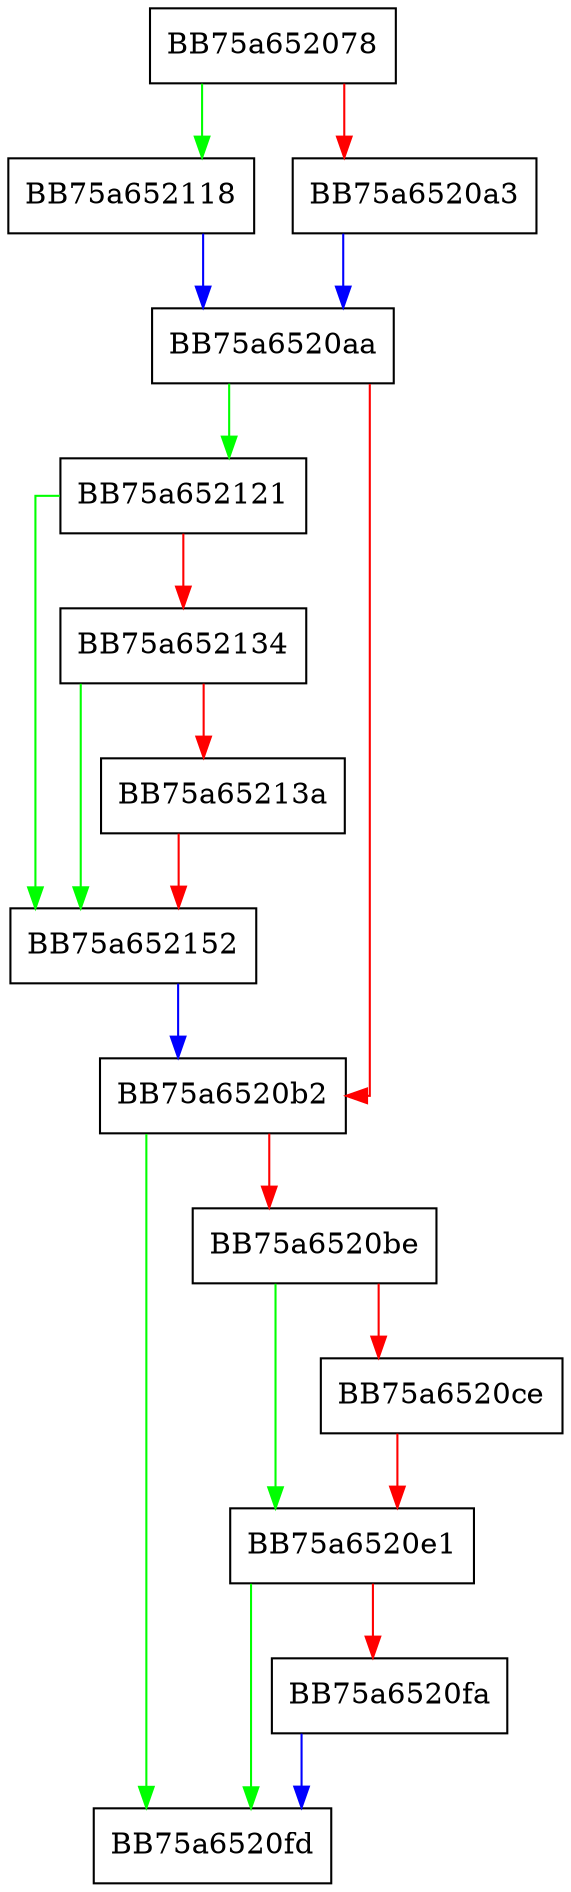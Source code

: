 digraph NotifyError {
  node [shape="box"];
  graph [splines=ortho];
  BB75a652078 -> BB75a652118 [color="green"];
  BB75a652078 -> BB75a6520a3 [color="red"];
  BB75a6520a3 -> BB75a6520aa [color="blue"];
  BB75a6520aa -> BB75a652121 [color="green"];
  BB75a6520aa -> BB75a6520b2 [color="red"];
  BB75a6520b2 -> BB75a6520fd [color="green"];
  BB75a6520b2 -> BB75a6520be [color="red"];
  BB75a6520be -> BB75a6520e1 [color="green"];
  BB75a6520be -> BB75a6520ce [color="red"];
  BB75a6520ce -> BB75a6520e1 [color="red"];
  BB75a6520e1 -> BB75a6520fd [color="green"];
  BB75a6520e1 -> BB75a6520fa [color="red"];
  BB75a6520fa -> BB75a6520fd [color="blue"];
  BB75a652118 -> BB75a6520aa [color="blue"];
  BB75a652121 -> BB75a652152 [color="green"];
  BB75a652121 -> BB75a652134 [color="red"];
  BB75a652134 -> BB75a652152 [color="green"];
  BB75a652134 -> BB75a65213a [color="red"];
  BB75a65213a -> BB75a652152 [color="red"];
  BB75a652152 -> BB75a6520b2 [color="blue"];
}